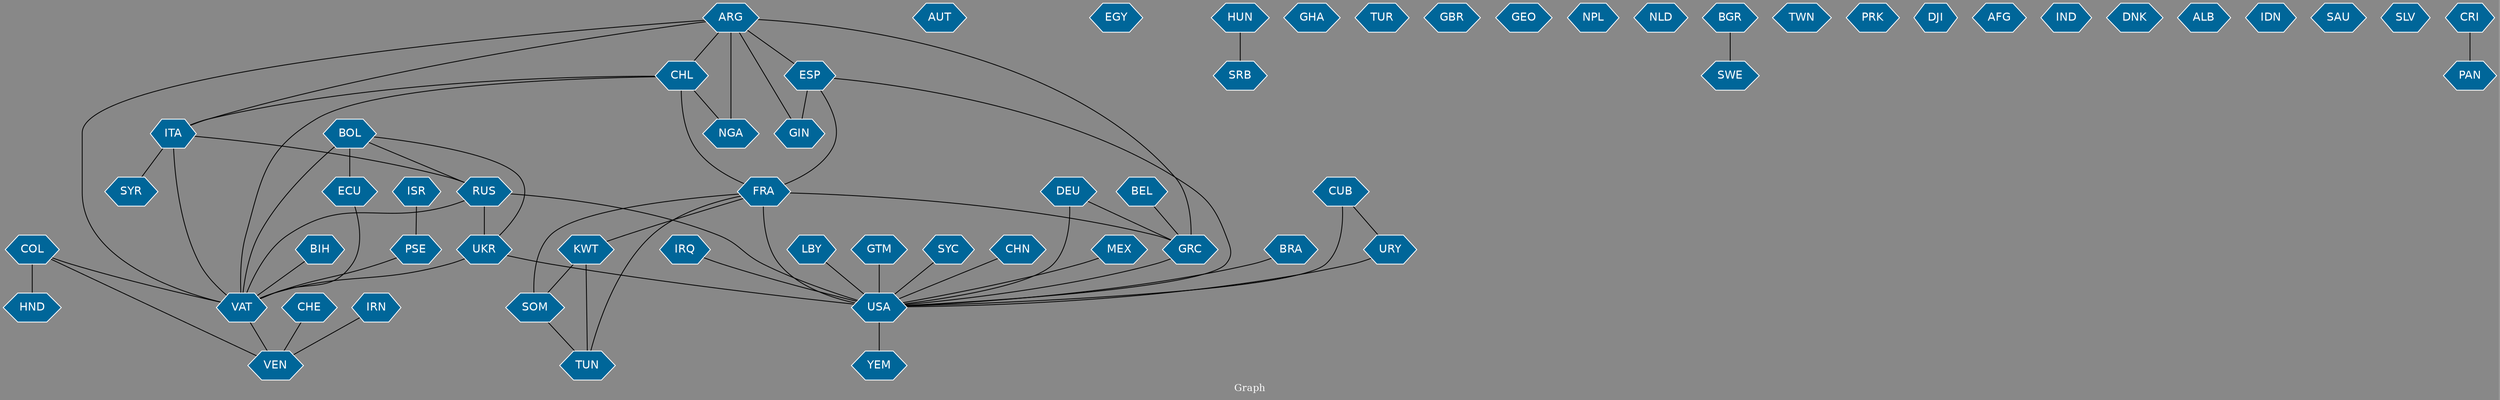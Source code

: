 // Countries together in item graph
graph {
	graph [bgcolor="#888888" fontcolor=white fontsize=12 label="Graph" outputorder=edgesfirst overlap=prism]
	node [color=white fillcolor="#006699" fontcolor=white fontname=Helvetica shape=hexagon style=filled]
	edge [arrowhead=open color=black fontcolor=white fontname=Courier fontsize=12]
		FRA [label=FRA]
		AUT [label=AUT]
		EGY [label=EGY]
		GRC [label=GRC]
		USA [label=USA]
		SRB [label=SRB]
		HUN [label=HUN]
		CHN [label=CHN]
		DEU [label=DEU]
		VEN [label=VEN]
		VAT [label=VAT]
		GHA [label=GHA]
		CHL [label=CHL]
		MEX [label=MEX]
		RUS [label=RUS]
		UKR [label=UKR]
		BRA [label=BRA]
		CUB [label=CUB]
		NGA [label=NGA]
		ARG [label=ARG]
		TUR [label=TUR]
		IRQ [label=IRQ]
		LBY [label=LBY]
		ESP [label=ESP]
		GBR [label=GBR]
		CHE [label=CHE]
		COL [label=COL]
		IRN [label=IRN]
		SYR [label=SYR]
		GEO [label=GEO]
		NPL [label=NPL]
		TUN [label=TUN]
		BOL [label=BOL]
		SOM [label=SOM]
		KWT [label=KWT]
		NLD [label=NLD]
		ITA [label=ITA]
		BGR [label=BGR]
		SWE [label=SWE]
		TWN [label=TWN]
		PRK [label=PRK]
		YEM [label=YEM]
		GTM [label=GTM]
		DJI [label=DJI]
		AFG [label=AFG]
		IND [label=IND]
		DNK [label=DNK]
		URY [label=URY]
		PSE [label=PSE]
		ECU [label=ECU]
		BIH [label=BIH]
		SYC [label=SYC]
		ALB [label=ALB]
		IDN [label=IDN]
		GIN [label=GIN]
		SAU [label=SAU]
		SLV [label=SLV]
		ISR [label=ISR]
		HND [label=HND]
		BEL [label=BEL]
		CRI [label=CRI]
		PAN [label=PAN]
			DEU -- USA [weight=2]
			MEX -- USA [weight=1]
			CHL -- ITA [weight=1]
			FRA -- USA [weight=5]
			ITA -- RUS [weight=1]
			COL -- VAT [weight=1]
			FRA -- KWT [weight=2]
			COL -- HND [weight=1]
			CHN -- USA [weight=2]
			GTM -- USA [weight=1]
			CUB -- USA [weight=2]
			BOL -- ECU [weight=1]
			HUN -- SRB [weight=1]
			IRQ -- USA [weight=3]
			SOM -- TUN [weight=1]
			ESP -- FRA [weight=1]
			ITA -- SYR [weight=1]
			URY -- USA [weight=1]
			CHL -- FRA [weight=1]
			BGR -- SWE [weight=1]
			KWT -- TUN [weight=3]
			ISR -- PSE [weight=1]
			BIH -- VAT [weight=1]
			FRA -- SOM [weight=1]
			COL -- VEN [weight=1]
			CUB -- URY [weight=1]
			ARG -- CHL [weight=4]
			KWT -- SOM [weight=1]
			ARG -- ESP [weight=2]
			ARG -- ITA [weight=1]
			BOL -- UKR [weight=1]
			ARG -- VAT [weight=1]
			ARG -- NGA [weight=6]
			RUS -- VAT [weight=2]
			IRN -- VEN [weight=1]
			USA -- YEM [weight=1]
			BRA -- USA [weight=2]
			PSE -- VAT [weight=1]
			RUS -- USA [weight=3]
			CHE -- VEN [weight=1]
			CHL -- NGA [weight=3]
			RUS -- UKR [weight=5]
			ARG -- GRC [weight=3]
			BEL -- GRC [weight=1]
			GRC -- USA [weight=1]
			LBY -- USA [weight=2]
			ESP -- GIN [weight=1]
			DEU -- GRC [weight=1]
			ARG -- GIN [weight=1]
			UKR -- USA [weight=1]
			BOL -- RUS [weight=1]
			SYC -- USA [weight=2]
			FRA -- GRC [weight=1]
			BOL -- VAT [weight=2]
			VAT -- VEN [weight=1]
			ITA -- VAT [weight=1]
			FRA -- TUN [weight=2]
			UKR -- VAT [weight=1]
			CHL -- VAT [weight=1]
			CRI -- PAN [weight=1]
			ECU -- VAT [weight=1]
			ESP -- USA [weight=1]
}